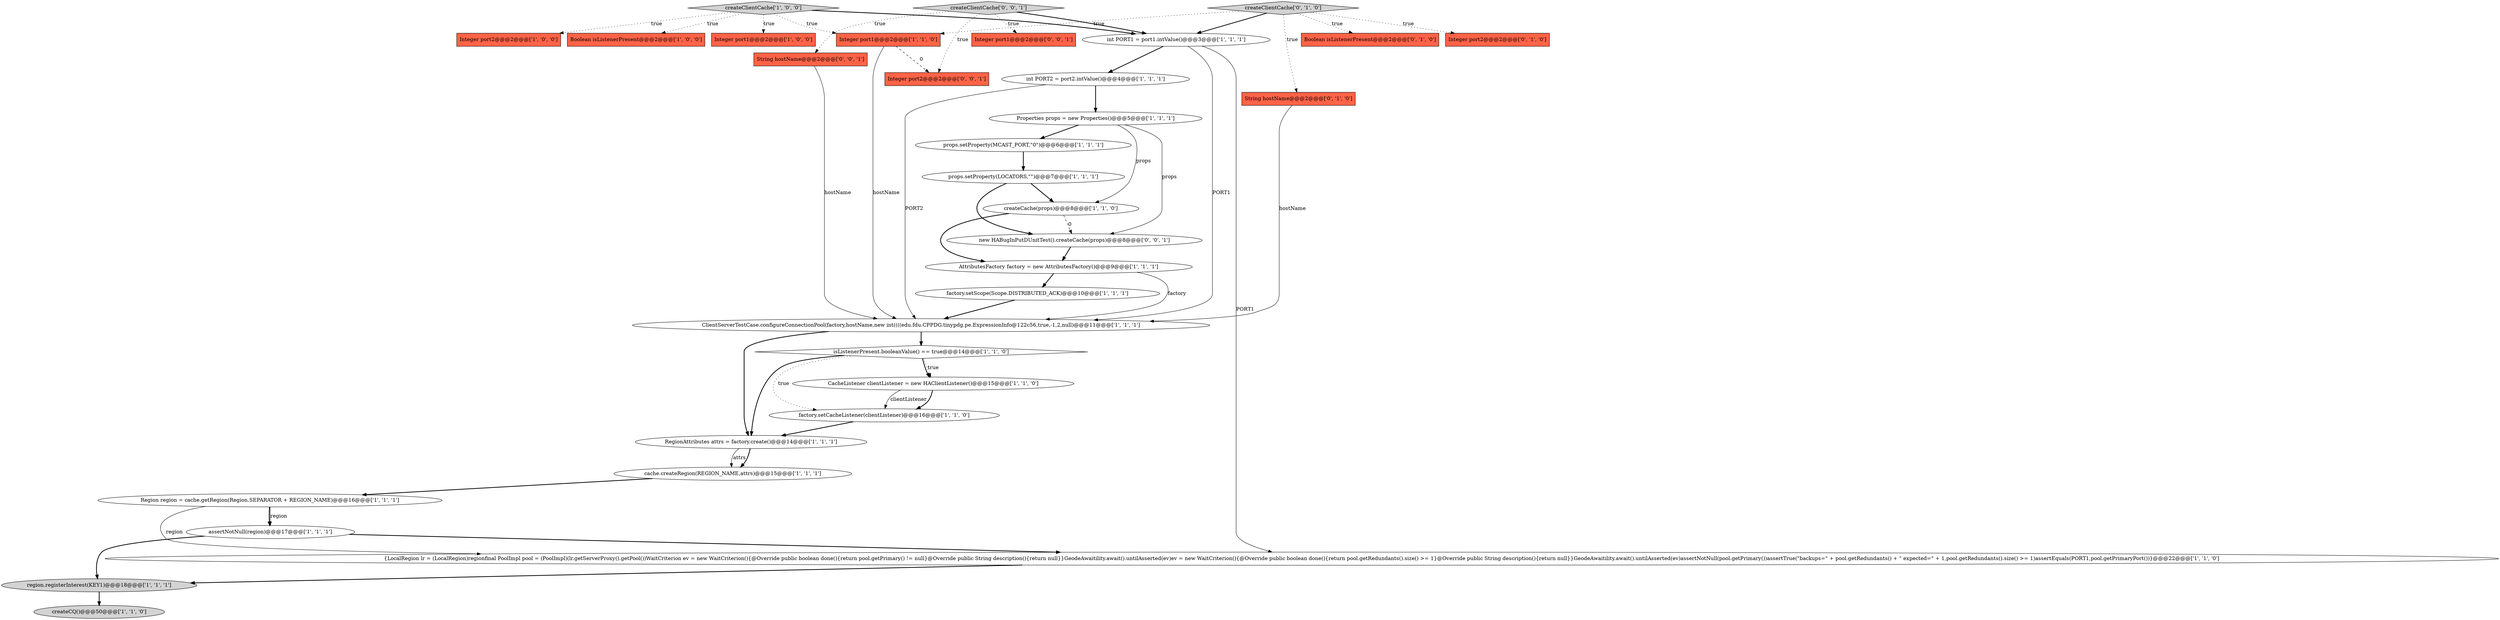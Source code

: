 digraph {
5 [style = filled, label = "Integer port1@@@2@@@['1', '0', '0']", fillcolor = tomato, shape = box image = "AAA0AAABBB1BBB"];
9 [style = filled, label = "props.setProperty(MCAST_PORT,\"0\")@@@6@@@['1', '1', '1']", fillcolor = white, shape = ellipse image = "AAA0AAABBB1BBB"];
14 [style = filled, label = "createCache(props)@@@8@@@['1', '1', '0']", fillcolor = white, shape = ellipse image = "AAA0AAABBB1BBB"];
17 [style = filled, label = "region.registerInterest(KEY1)@@@18@@@['1', '1', '1']", fillcolor = lightgray, shape = ellipse image = "AAA0AAABBB1BBB"];
16 [style = filled, label = "AttributesFactory factory = new AttributesFactory()@@@9@@@['1', '1', '1']", fillcolor = white, shape = ellipse image = "AAA0AAABBB1BBB"];
21 [style = filled, label = "isListenerPresent.booleanValue() == true@@@14@@@['1', '1', '0']", fillcolor = white, shape = diamond image = "AAA0AAABBB1BBB"];
2 [style = filled, label = "Properties props = new Properties()@@@5@@@['1', '1', '1']", fillcolor = white, shape = ellipse image = "AAA0AAABBB1BBB"];
0 [style = filled, label = "{LocalRegion lr = (LocalRegion)regionfinal PoolImpl pool = (PoolImpl)(lr.getServerProxy().getPool())WaitCriterion ev = new WaitCriterion(){@Override public boolean done(){return pool.getPrimary() != null}@Override public String description(){return null}}GeodeAwaitility.await().untilAsserted(ev)ev = new WaitCriterion(){@Override public boolean done(){return pool.getRedundants().size() >= 1}@Override public String description(){return null}}GeodeAwaitility.await().untilAsserted(ev)assertNotNull(pool.getPrimary())assertTrue(\"backups=\" + pool.getRedundants() + \" expected=\" + 1,pool.getRedundants().size() >= 1)assertEquals(PORT1,pool.getPrimaryPort())}@@@22@@@['1', '1', '0']", fillcolor = white, shape = ellipse image = "AAA0AAABBB1BBB"];
12 [style = filled, label = "Integer port1@@@2@@@['1', '1', '0']", fillcolor = tomato, shape = box image = "AAA0AAABBB1BBB"];
15 [style = filled, label = "ClientServerTestCase.configureConnectionPool(factory,hostName,new int((((edu.fdu.CPPDG.tinypdg.pe.ExpressionInfo@122c56,true,-1,2,null)@@@11@@@['1', '1', '1']", fillcolor = white, shape = ellipse image = "AAA0AAABBB1BBB"];
23 [style = filled, label = "factory.setCacheListener(clientListener)@@@16@@@['1', '1', '0']", fillcolor = white, shape = ellipse image = "AAA0AAABBB1BBB"];
24 [style = filled, label = "String hostName@@@2@@@['0', '1', '0']", fillcolor = tomato, shape = box image = "AAA0AAABBB2BBB"];
4 [style = filled, label = "int PORT2 = port2.intValue()@@@4@@@['1', '1', '1']", fillcolor = white, shape = ellipse image = "AAA0AAABBB1BBB"];
13 [style = filled, label = "int PORT1 = port1.intValue()@@@3@@@['1', '1', '1']", fillcolor = white, shape = ellipse image = "AAA0AAABBB1BBB"];
28 [style = filled, label = "new HABugInPutDUnitTest().createCache(props)@@@8@@@['0', '0', '1']", fillcolor = white, shape = ellipse image = "AAA0AAABBB3BBB"];
32 [style = filled, label = "Integer port2@@@2@@@['0', '0', '1']", fillcolor = tomato, shape = box image = "AAA0AAABBB3BBB"];
8 [style = filled, label = "createCQ()@@@50@@@['1', '1', '0']", fillcolor = lightgray, shape = ellipse image = "AAA0AAABBB1BBB"];
7 [style = filled, label = "props.setProperty(LOCATORS,\"\")@@@7@@@['1', '1', '1']", fillcolor = white, shape = ellipse image = "AAA0AAABBB1BBB"];
22 [style = filled, label = "RegionAttributes attrs = factory.create()@@@14@@@['1', '1', '1']", fillcolor = white, shape = ellipse image = "AAA0AAABBB1BBB"];
18 [style = filled, label = "cache.createRegion(REGION_NAME,attrs)@@@15@@@['1', '1', '1']", fillcolor = white, shape = ellipse image = "AAA0AAABBB1BBB"];
25 [style = filled, label = "Boolean isListenerPresent@@@2@@@['0', '1', '0']", fillcolor = tomato, shape = box image = "AAA0AAABBB2BBB"];
19 [style = filled, label = "factory.setScope(Scope.DISTRIBUTED_ACK)@@@10@@@['1', '1', '1']", fillcolor = white, shape = ellipse image = "AAA0AAABBB1BBB"];
11 [style = filled, label = "Region region = cache.getRegion(Region.SEPARATOR + REGION_NAME)@@@16@@@['1', '1', '1']", fillcolor = white, shape = ellipse image = "AAA0AAABBB1BBB"];
26 [style = filled, label = "Integer port2@@@2@@@['0', '1', '0']", fillcolor = tomato, shape = box image = "AAA0AAABBB2BBB"];
29 [style = filled, label = "createClientCache['0', '0', '1']", fillcolor = lightgray, shape = diamond image = "AAA0AAABBB3BBB"];
30 [style = filled, label = "Integer port1@@@2@@@['0', '0', '1']", fillcolor = tomato, shape = box image = "AAA0AAABBB3BBB"];
1 [style = filled, label = "Integer port2@@@2@@@['1', '0', '0']", fillcolor = tomato, shape = box image = "AAA0AAABBB1BBB"];
6 [style = filled, label = "CacheListener clientListener = new HAClientListener()@@@15@@@['1', '1', '0']", fillcolor = white, shape = ellipse image = "AAA0AAABBB1BBB"];
10 [style = filled, label = "assertNotNull(region)@@@17@@@['1', '1', '1']", fillcolor = white, shape = ellipse image = "AAA0AAABBB1BBB"];
20 [style = filled, label = "createClientCache['1', '0', '0']", fillcolor = lightgray, shape = diamond image = "AAA0AAABBB1BBB"];
27 [style = filled, label = "createClientCache['0', '1', '0']", fillcolor = lightgray, shape = diamond image = "AAA0AAABBB2BBB"];
31 [style = filled, label = "String hostName@@@2@@@['0', '0', '1']", fillcolor = tomato, shape = box image = "AAA0AAABBB3BBB"];
3 [style = filled, label = "Boolean isListenerPresent@@@2@@@['1', '0', '0']", fillcolor = tomato, shape = box image = "AAA0AAABBB1BBB"];
20->3 [style = dotted, label="true"];
7->28 [style = bold, label=""];
23->22 [style = bold, label=""];
20->1 [style = dotted, label="true"];
11->0 [style = solid, label="region"];
29->13 [style = bold, label=""];
29->32 [style = dotted, label="true"];
28->16 [style = bold, label=""];
13->4 [style = bold, label=""];
14->16 [style = bold, label=""];
21->22 [style = bold, label=""];
10->17 [style = bold, label=""];
27->13 [style = bold, label=""];
13->0 [style = solid, label="PORT1"];
16->19 [style = bold, label=""];
6->23 [style = solid, label="clientListener"];
19->15 [style = bold, label=""];
31->15 [style = solid, label="hostName"];
15->21 [style = bold, label=""];
15->22 [style = bold, label=""];
21->23 [style = dotted, label="true"];
27->12 [style = dotted, label="true"];
27->26 [style = dotted, label="true"];
11->10 [style = solid, label="region"];
4->2 [style = bold, label=""];
22->18 [style = solid, label="attrs"];
7->14 [style = bold, label=""];
12->15 [style = solid, label="hostName"];
24->15 [style = solid, label="hostName"];
2->28 [style = solid, label="props"];
4->15 [style = solid, label="PORT2"];
16->15 [style = solid, label="factory"];
20->12 [style = dotted, label="true"];
2->9 [style = bold, label=""];
13->15 [style = solid, label="PORT1"];
20->13 [style = bold, label=""];
11->10 [style = bold, label=""];
29->30 [style = dotted, label="true"];
22->18 [style = bold, label=""];
2->14 [style = solid, label="props"];
0->17 [style = bold, label=""];
20->5 [style = dotted, label="true"];
17->8 [style = bold, label=""];
29->31 [style = dotted, label="true"];
21->6 [style = dotted, label="true"];
14->28 [style = dashed, label="0"];
27->25 [style = dotted, label="true"];
6->23 [style = bold, label=""];
21->6 [style = bold, label=""];
12->32 [style = dashed, label="0"];
18->11 [style = bold, label=""];
10->0 [style = bold, label=""];
27->24 [style = dotted, label="true"];
9->7 [style = bold, label=""];
}
